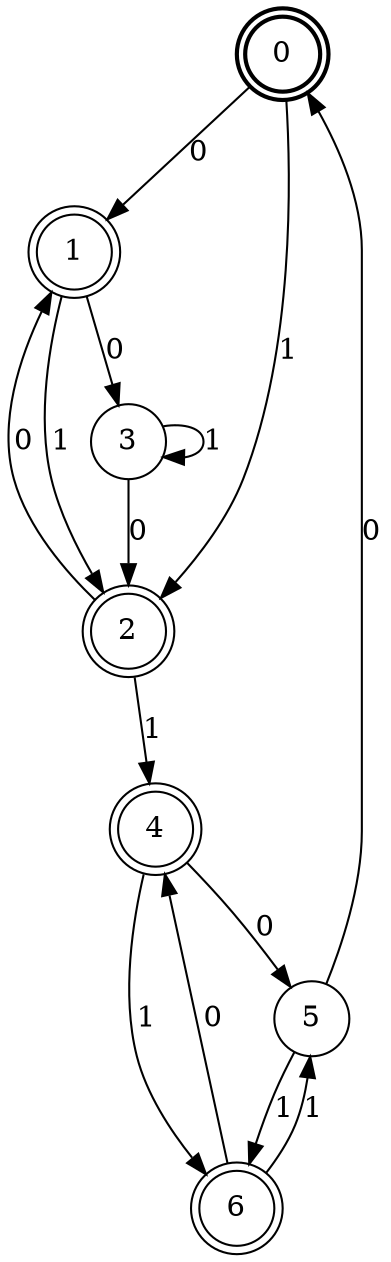 digraph Automat {
    node [shape = circle];
    0 [style = "bold"];
    0 [peripheries=2]
    0 -> 1 [label = "0"];
    0 -> 2 [label = "1"];
    1 [peripheries=2]
    1 -> 3 [label = "0"];
    1 -> 2 [label = "1"];
    2 [peripheries=2]
    2 -> 1 [label = "0"];
    2 -> 4 [label = "1"];
    3 -> 2 [label = "0"];
    3 -> 3 [label = "1"];
    4 [peripheries=2]
    4 -> 5 [label = "0"];
    4 -> 6 [label = "1"];
    5 -> 0 [label = "0"];
    5 -> 6 [label = "1"];
    6 [peripheries=2]
    6 -> 4 [label = "0"];
    6 -> 5 [label = "1"];
}
